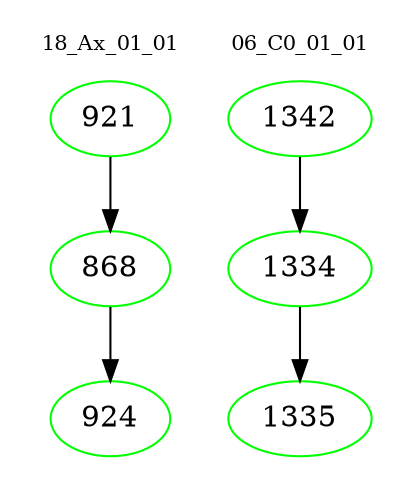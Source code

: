 digraph{
subgraph cluster_0 {
color = white
label = "18_Ax_01_01";
fontsize=10;
T0_921 [label="921", color="green"]
T0_921 -> T0_868 [color="black"]
T0_868 [label="868", color="green"]
T0_868 -> T0_924 [color="black"]
T0_924 [label="924", color="green"]
}
subgraph cluster_1 {
color = white
label = "06_C0_01_01";
fontsize=10;
T1_1342 [label="1342", color="green"]
T1_1342 -> T1_1334 [color="black"]
T1_1334 [label="1334", color="green"]
T1_1334 -> T1_1335 [color="black"]
T1_1335 [label="1335", color="green"]
}
}
